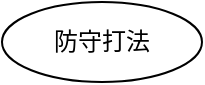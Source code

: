 <mxfile version="12.7.4" type="github"><diagram id="NicKrYoGJLILaWsg-6yA" name="Page-1"><mxGraphModel dx="946" dy="526" grid="1" gridSize="10" guides="1" tooltips="1" connect="1" arrows="1" fold="1" page="1" pageScale="1" pageWidth="827" pageHeight="1169" math="0" shadow="0"><root><mxCell id="0"/><mxCell id="1" parent="0"/><mxCell id="utbQvF63ZhHKKfhgUTnN-2" value="防守打法" style="ellipse;whiteSpace=wrap;html=1;align=center;" vertex="1" parent="1"><mxGeometry x="210" y="220" width="100" height="40" as="geometry"/></mxCell></root></mxGraphModel></diagram></mxfile>